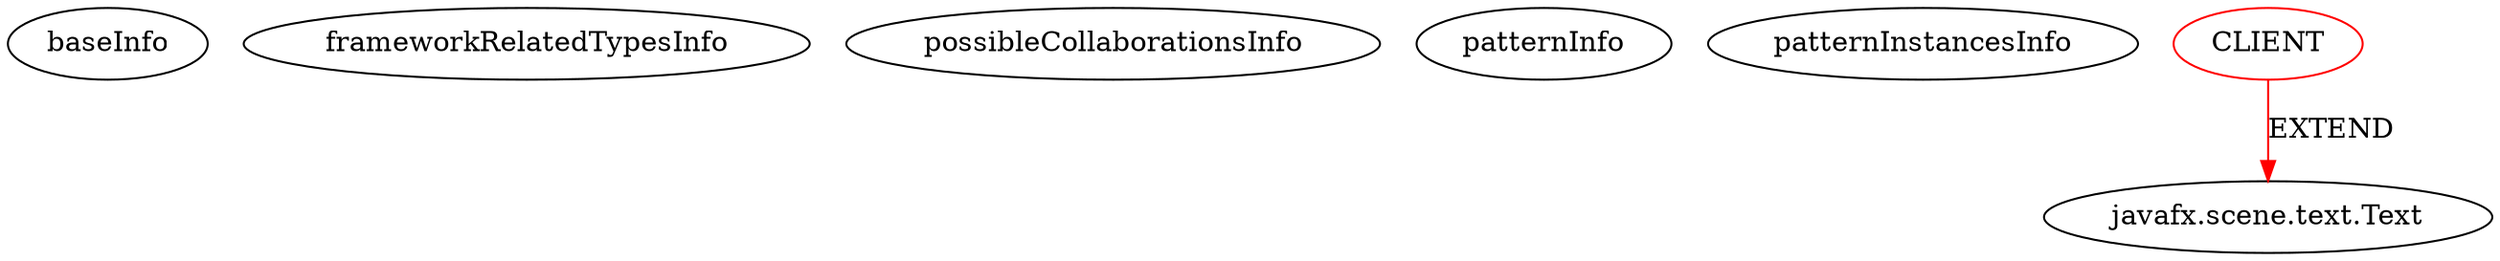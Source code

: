 digraph {
baseInfo[graphId=623,category="pattern",isAnonymous=false,possibleRelation=false]
frameworkRelatedTypesInfo[0="javafx.scene.text.Text"]
possibleCollaborationsInfo[]
patternInfo[frequency=2.0,patternRootClient=0]
patternInstancesInfo[0="ireardon-cs32-final~/ireardon-cs32-final/cs32-final-master/src/edu/brown/cs32/final_group/fx/NoteLabel.java~NoteLabel~3222",1="cyberaka-fxddp_poc~/cyberaka-fxddp_poc/fxddp_poc-master/fxddp-gui/src/main/java/com/cyberaka/fxddp/gui/common/FxWrappedText.java~FxWrappedText~2331"]
1[label="javafx.scene.text.Text",vertexType="FRAMEWORK_CLASS_TYPE",isFrameworkType=false]
0[label="CLIENT",vertexType="ROOT_CLIENT_CLASS_DECLARATION",isFrameworkType=false,color=red]
0->1[label="EXTEND",color=red]
}
